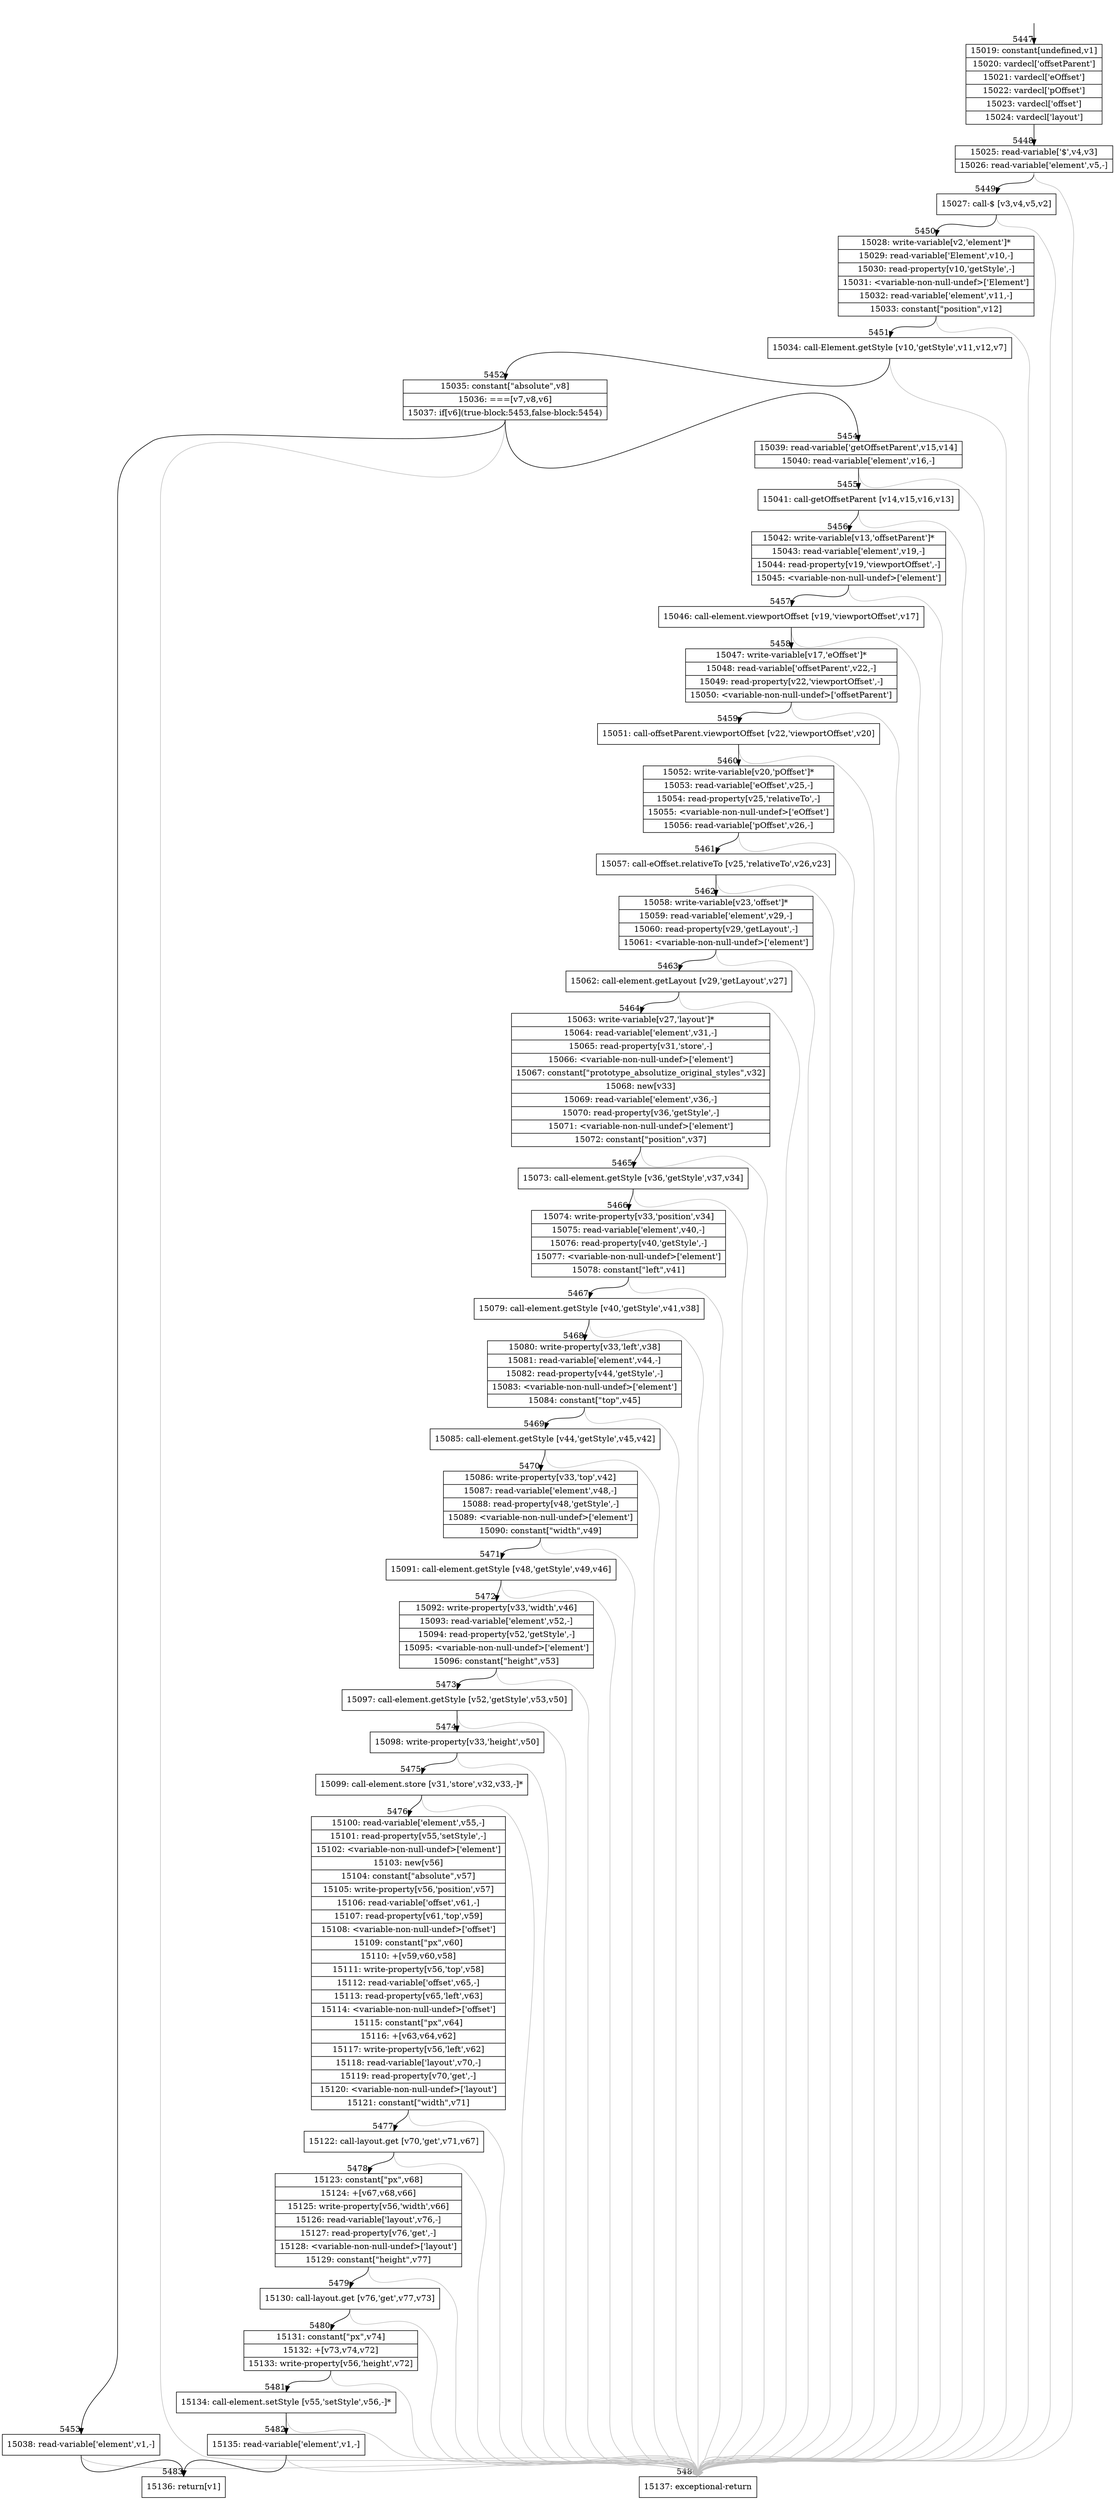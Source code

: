 digraph {
rankdir="TD"
BB_entry436[shape=none,label=""];
BB_entry436 -> BB5447 [tailport=s, headport=n, headlabel="    5447"]
BB5447 [shape=record label="{15019: constant[undefined,v1]|15020: vardecl['offsetParent']|15021: vardecl['eOffset']|15022: vardecl['pOffset']|15023: vardecl['offset']|15024: vardecl['layout']}" ] 
BB5447 -> BB5448 [tailport=s, headport=n, headlabel="      5448"]
BB5448 [shape=record label="{15025: read-variable['$',v4,v3]|15026: read-variable['element',v5,-]}" ] 
BB5448 -> BB5449 [tailport=s, headport=n, headlabel="      5449"]
BB5448 -> BB5484 [tailport=s, headport=n, color=gray, headlabel="      5484"]
BB5449 [shape=record label="{15027: call-$ [v3,v4,v5,v2]}" ] 
BB5449 -> BB5450 [tailport=s, headport=n, headlabel="      5450"]
BB5449 -> BB5484 [tailport=s, headport=n, color=gray]
BB5450 [shape=record label="{15028: write-variable[v2,'element']*|15029: read-variable['Element',v10,-]|15030: read-property[v10,'getStyle',-]|15031: \<variable-non-null-undef\>['Element']|15032: read-variable['element',v11,-]|15033: constant[\"position\",v12]}" ] 
BB5450 -> BB5451 [tailport=s, headport=n, headlabel="      5451"]
BB5450 -> BB5484 [tailport=s, headport=n, color=gray]
BB5451 [shape=record label="{15034: call-Element.getStyle [v10,'getStyle',v11,v12,v7]}" ] 
BB5451 -> BB5452 [tailport=s, headport=n, headlabel="      5452"]
BB5451 -> BB5484 [tailport=s, headport=n, color=gray]
BB5452 [shape=record label="{15035: constant[\"absolute\",v8]|15036: ===[v7,v8,v6]|15037: if[v6](true-block:5453,false-block:5454)}" ] 
BB5452 -> BB5453 [tailport=s, headport=n, headlabel="      5453"]
BB5452 -> BB5454 [tailport=s, headport=n, headlabel="      5454"]
BB5452 -> BB5484 [tailport=s, headport=n, color=gray]
BB5453 [shape=record label="{15038: read-variable['element',v1,-]}" ] 
BB5453 -> BB5483 [tailport=s, headport=n, headlabel="      5483"]
BB5453 -> BB5484 [tailport=s, headport=n, color=gray]
BB5454 [shape=record label="{15039: read-variable['getOffsetParent',v15,v14]|15040: read-variable['element',v16,-]}" ] 
BB5454 -> BB5455 [tailport=s, headport=n, headlabel="      5455"]
BB5454 -> BB5484 [tailport=s, headport=n, color=gray]
BB5455 [shape=record label="{15041: call-getOffsetParent [v14,v15,v16,v13]}" ] 
BB5455 -> BB5456 [tailport=s, headport=n, headlabel="      5456"]
BB5455 -> BB5484 [tailport=s, headport=n, color=gray]
BB5456 [shape=record label="{15042: write-variable[v13,'offsetParent']*|15043: read-variable['element',v19,-]|15044: read-property[v19,'viewportOffset',-]|15045: \<variable-non-null-undef\>['element']}" ] 
BB5456 -> BB5457 [tailport=s, headport=n, headlabel="      5457"]
BB5456 -> BB5484 [tailport=s, headport=n, color=gray]
BB5457 [shape=record label="{15046: call-element.viewportOffset [v19,'viewportOffset',v17]}" ] 
BB5457 -> BB5458 [tailport=s, headport=n, headlabel="      5458"]
BB5457 -> BB5484 [tailport=s, headport=n, color=gray]
BB5458 [shape=record label="{15047: write-variable[v17,'eOffset']*|15048: read-variable['offsetParent',v22,-]|15049: read-property[v22,'viewportOffset',-]|15050: \<variable-non-null-undef\>['offsetParent']}" ] 
BB5458 -> BB5459 [tailport=s, headport=n, headlabel="      5459"]
BB5458 -> BB5484 [tailport=s, headport=n, color=gray]
BB5459 [shape=record label="{15051: call-offsetParent.viewportOffset [v22,'viewportOffset',v20]}" ] 
BB5459 -> BB5460 [tailport=s, headport=n, headlabel="      5460"]
BB5459 -> BB5484 [tailport=s, headport=n, color=gray]
BB5460 [shape=record label="{15052: write-variable[v20,'pOffset']*|15053: read-variable['eOffset',v25,-]|15054: read-property[v25,'relativeTo',-]|15055: \<variable-non-null-undef\>['eOffset']|15056: read-variable['pOffset',v26,-]}" ] 
BB5460 -> BB5461 [tailport=s, headport=n, headlabel="      5461"]
BB5460 -> BB5484 [tailport=s, headport=n, color=gray]
BB5461 [shape=record label="{15057: call-eOffset.relativeTo [v25,'relativeTo',v26,v23]}" ] 
BB5461 -> BB5462 [tailport=s, headport=n, headlabel="      5462"]
BB5461 -> BB5484 [tailport=s, headport=n, color=gray]
BB5462 [shape=record label="{15058: write-variable[v23,'offset']*|15059: read-variable['element',v29,-]|15060: read-property[v29,'getLayout',-]|15061: \<variable-non-null-undef\>['element']}" ] 
BB5462 -> BB5463 [tailport=s, headport=n, headlabel="      5463"]
BB5462 -> BB5484 [tailport=s, headport=n, color=gray]
BB5463 [shape=record label="{15062: call-element.getLayout [v29,'getLayout',v27]}" ] 
BB5463 -> BB5464 [tailport=s, headport=n, headlabel="      5464"]
BB5463 -> BB5484 [tailport=s, headport=n, color=gray]
BB5464 [shape=record label="{15063: write-variable[v27,'layout']*|15064: read-variable['element',v31,-]|15065: read-property[v31,'store',-]|15066: \<variable-non-null-undef\>['element']|15067: constant[\"prototype_absolutize_original_styles\",v32]|15068: new[v33]|15069: read-variable['element',v36,-]|15070: read-property[v36,'getStyle',-]|15071: \<variable-non-null-undef\>['element']|15072: constant[\"position\",v37]}" ] 
BB5464 -> BB5465 [tailport=s, headport=n, headlabel="      5465"]
BB5464 -> BB5484 [tailport=s, headport=n, color=gray]
BB5465 [shape=record label="{15073: call-element.getStyle [v36,'getStyle',v37,v34]}" ] 
BB5465 -> BB5466 [tailport=s, headport=n, headlabel="      5466"]
BB5465 -> BB5484 [tailport=s, headport=n, color=gray]
BB5466 [shape=record label="{15074: write-property[v33,'position',v34]|15075: read-variable['element',v40,-]|15076: read-property[v40,'getStyle',-]|15077: \<variable-non-null-undef\>['element']|15078: constant[\"left\",v41]}" ] 
BB5466 -> BB5467 [tailport=s, headport=n, headlabel="      5467"]
BB5466 -> BB5484 [tailport=s, headport=n, color=gray]
BB5467 [shape=record label="{15079: call-element.getStyle [v40,'getStyle',v41,v38]}" ] 
BB5467 -> BB5468 [tailport=s, headport=n, headlabel="      5468"]
BB5467 -> BB5484 [tailport=s, headport=n, color=gray]
BB5468 [shape=record label="{15080: write-property[v33,'left',v38]|15081: read-variable['element',v44,-]|15082: read-property[v44,'getStyle',-]|15083: \<variable-non-null-undef\>['element']|15084: constant[\"top\",v45]}" ] 
BB5468 -> BB5469 [tailport=s, headport=n, headlabel="      5469"]
BB5468 -> BB5484 [tailport=s, headport=n, color=gray]
BB5469 [shape=record label="{15085: call-element.getStyle [v44,'getStyle',v45,v42]}" ] 
BB5469 -> BB5470 [tailport=s, headport=n, headlabel="      5470"]
BB5469 -> BB5484 [tailport=s, headport=n, color=gray]
BB5470 [shape=record label="{15086: write-property[v33,'top',v42]|15087: read-variable['element',v48,-]|15088: read-property[v48,'getStyle',-]|15089: \<variable-non-null-undef\>['element']|15090: constant[\"width\",v49]}" ] 
BB5470 -> BB5471 [tailport=s, headport=n, headlabel="      5471"]
BB5470 -> BB5484 [tailport=s, headport=n, color=gray]
BB5471 [shape=record label="{15091: call-element.getStyle [v48,'getStyle',v49,v46]}" ] 
BB5471 -> BB5472 [tailport=s, headport=n, headlabel="      5472"]
BB5471 -> BB5484 [tailport=s, headport=n, color=gray]
BB5472 [shape=record label="{15092: write-property[v33,'width',v46]|15093: read-variable['element',v52,-]|15094: read-property[v52,'getStyle',-]|15095: \<variable-non-null-undef\>['element']|15096: constant[\"height\",v53]}" ] 
BB5472 -> BB5473 [tailport=s, headport=n, headlabel="      5473"]
BB5472 -> BB5484 [tailport=s, headport=n, color=gray]
BB5473 [shape=record label="{15097: call-element.getStyle [v52,'getStyle',v53,v50]}" ] 
BB5473 -> BB5474 [tailport=s, headport=n, headlabel="      5474"]
BB5473 -> BB5484 [tailport=s, headport=n, color=gray]
BB5474 [shape=record label="{15098: write-property[v33,'height',v50]}" ] 
BB5474 -> BB5475 [tailport=s, headport=n, headlabel="      5475"]
BB5474 -> BB5484 [tailport=s, headport=n, color=gray]
BB5475 [shape=record label="{15099: call-element.store [v31,'store',v32,v33,-]*}" ] 
BB5475 -> BB5476 [tailport=s, headport=n, headlabel="      5476"]
BB5475 -> BB5484 [tailport=s, headport=n, color=gray]
BB5476 [shape=record label="{15100: read-variable['element',v55,-]|15101: read-property[v55,'setStyle',-]|15102: \<variable-non-null-undef\>['element']|15103: new[v56]|15104: constant[\"absolute\",v57]|15105: write-property[v56,'position',v57]|15106: read-variable['offset',v61,-]|15107: read-property[v61,'top',v59]|15108: \<variable-non-null-undef\>['offset']|15109: constant[\"px\",v60]|15110: +[v59,v60,v58]|15111: write-property[v56,'top',v58]|15112: read-variable['offset',v65,-]|15113: read-property[v65,'left',v63]|15114: \<variable-non-null-undef\>['offset']|15115: constant[\"px\",v64]|15116: +[v63,v64,v62]|15117: write-property[v56,'left',v62]|15118: read-variable['layout',v70,-]|15119: read-property[v70,'get',-]|15120: \<variable-non-null-undef\>['layout']|15121: constant[\"width\",v71]}" ] 
BB5476 -> BB5477 [tailport=s, headport=n, headlabel="      5477"]
BB5476 -> BB5484 [tailport=s, headport=n, color=gray]
BB5477 [shape=record label="{15122: call-layout.get [v70,'get',v71,v67]}" ] 
BB5477 -> BB5478 [tailport=s, headport=n, headlabel="      5478"]
BB5477 -> BB5484 [tailport=s, headport=n, color=gray]
BB5478 [shape=record label="{15123: constant[\"px\",v68]|15124: +[v67,v68,v66]|15125: write-property[v56,'width',v66]|15126: read-variable['layout',v76,-]|15127: read-property[v76,'get',-]|15128: \<variable-non-null-undef\>['layout']|15129: constant[\"height\",v77]}" ] 
BB5478 -> BB5479 [tailport=s, headport=n, headlabel="      5479"]
BB5478 -> BB5484 [tailport=s, headport=n, color=gray]
BB5479 [shape=record label="{15130: call-layout.get [v76,'get',v77,v73]}" ] 
BB5479 -> BB5480 [tailport=s, headport=n, headlabel="      5480"]
BB5479 -> BB5484 [tailport=s, headport=n, color=gray]
BB5480 [shape=record label="{15131: constant[\"px\",v74]|15132: +[v73,v74,v72]|15133: write-property[v56,'height',v72]}" ] 
BB5480 -> BB5481 [tailport=s, headport=n, headlabel="      5481"]
BB5480 -> BB5484 [tailport=s, headport=n, color=gray]
BB5481 [shape=record label="{15134: call-element.setStyle [v55,'setStyle',v56,-]*}" ] 
BB5481 -> BB5482 [tailport=s, headport=n, headlabel="      5482"]
BB5481 -> BB5484 [tailport=s, headport=n, color=gray]
BB5482 [shape=record label="{15135: read-variable['element',v1,-]}" ] 
BB5482 -> BB5483 [tailport=s, headport=n]
BB5482 -> BB5484 [tailport=s, headport=n, color=gray]
BB5483 [shape=record label="{15136: return[v1]}" ] 
BB5484 [shape=record label="{15137: exceptional-return}" ] 
//#$~ 4171
}

